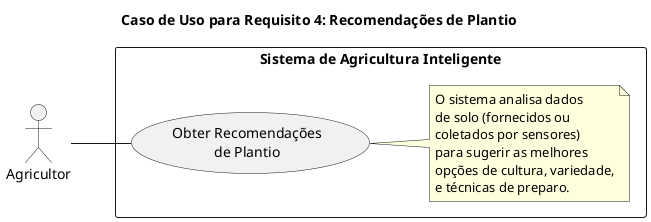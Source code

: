 @startuml RF04
title Caso de Uso para Requisito 4: Recomendações de Plantio

left to right direction
actor Agricultor

rectangle "Sistema de Agricultura Inteligente" {
  usecase UC4 as "Obter Recomendações\nde Plantio"
  Agricultor -- UC4

  note right of UC4
    O sistema analisa dados
    de solo (fornecidos ou
    coletados por sensores)
    para sugerir as melhores
    opções de cultura, variedade,
    e técnicas de preparo.
  end note
}
@enduml
